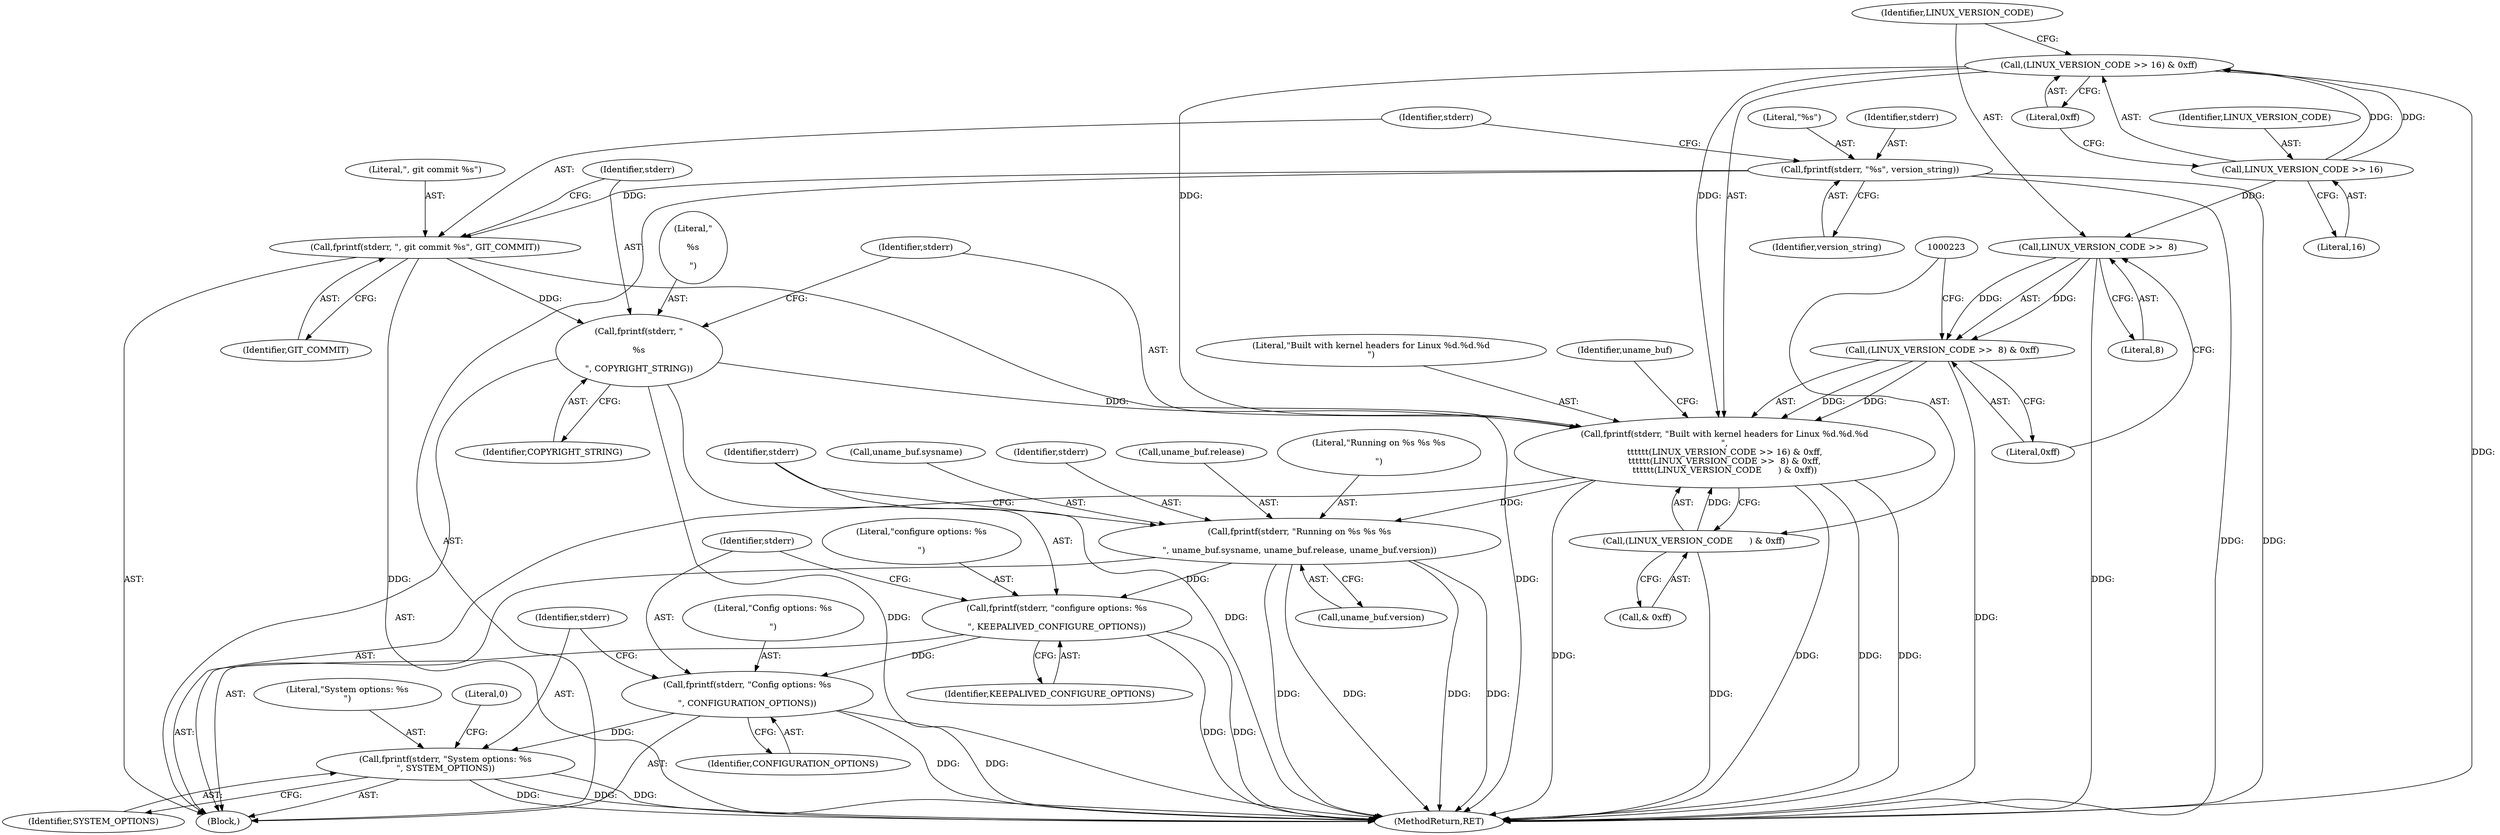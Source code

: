 digraph "0_keepalived_c6247a9ef2c7b33244ab1d3aa5d629ec49f0a067_2@API" {
"1000209" [label="(Call,fprintf(stderr, \"Built with kernel headers for Linux %d.%d.%d\n\",\n\t\t\t\t\t\t(LINUX_VERSION_CODE >> 16) & 0xff,\n\t\t\t\t\t\t(LINUX_VERSION_CODE >>  8) & 0xff,\n\t\t\t\t\t\t(LINUX_VERSION_CODE      ) & 0xff))"];
"1000205" [label="(Call,fprintf(stderr, \"\n\n%s\n\n\", COPYRIGHT_STRING))"];
"1000201" [label="(Call,fprintf(stderr, \", git commit %s\", GIT_COMMIT))"];
"1000197" [label="(Call,fprintf(stderr, \"%s\", version_string))"];
"1000212" [label="(Call,(LINUX_VERSION_CODE >> 16) & 0xff)"];
"1000213" [label="(Call,LINUX_VERSION_CODE >> 16)"];
"1000217" [label="(Call,(LINUX_VERSION_CODE >>  8) & 0xff)"];
"1000218" [label="(Call,LINUX_VERSION_CODE >>  8)"];
"1000222" [label="(Call,(LINUX_VERSION_CODE      ) & 0xff)"];
"1000229" [label="(Call,fprintf(stderr, \"Running on %s %s %s\n\n\", uname_buf.sysname, uname_buf.release, uname_buf.version))"];
"1000241" [label="(Call,fprintf(stderr, \"configure options: %s\n\n\", KEEPALIVED_CONFIGURE_OPTIONS))"];
"1000245" [label="(Call,fprintf(stderr, \"Config options: %s\n\n\", CONFIGURATION_OPTIONS))"];
"1000249" [label="(Call,fprintf(stderr, \"System options: %s\n\", SYSTEM_OPTIONS))"];
"1000209" [label="(Call,fprintf(stderr, \"Built with kernel headers for Linux %d.%d.%d\n\",\n\t\t\t\t\t\t(LINUX_VERSION_CODE >> 16) & 0xff,\n\t\t\t\t\t\t(LINUX_VERSION_CODE >>  8) & 0xff,\n\t\t\t\t\t\t(LINUX_VERSION_CODE      ) & 0xff))"];
"1000224" [label="(Call,& 0xff)"];
"1000204" [label="(Identifier,GIT_COMMIT)"];
"1000241" [label="(Call,fprintf(stderr, \"configure options: %s\n\n\", KEEPALIVED_CONFIGURE_OPTIONS))"];
"1000254" [label="(Literal,0)"];
"1000220" [label="(Literal,8)"];
"1000218" [label="(Call,LINUX_VERSION_CODE >>  8)"];
"1000200" [label="(Identifier,version_string)"];
"1000745" [label="(MethodReturn,RET)"];
"1000252" [label="(Identifier,SYSTEM_OPTIONS)"];
"1000210" [label="(Identifier,stderr)"];
"1000195" [label="(Block,)"];
"1000203" [label="(Literal,\", git commit %s\")"];
"1000247" [label="(Literal,\"Config options: %s\n\n\")"];
"1000212" [label="(Call,(LINUX_VERSION_CODE >> 16) & 0xff)"];
"1000230" [label="(Identifier,stderr)"];
"1000198" [label="(Identifier,stderr)"];
"1000251" [label="(Literal,\"System options: %s\n\")"];
"1000219" [label="(Identifier,LINUX_VERSION_CODE)"];
"1000250" [label="(Identifier,stderr)"];
"1000211" [label="(Literal,\"Built with kernel headers for Linux %d.%d.%d\n\")"];
"1000217" [label="(Call,(LINUX_VERSION_CODE >>  8) & 0xff)"];
"1000214" [label="(Identifier,LINUX_VERSION_CODE)"];
"1000197" [label="(Call,fprintf(stderr, \"%s\", version_string))"];
"1000229" [label="(Call,fprintf(stderr, \"Running on %s %s %s\n\n\", uname_buf.sysname, uname_buf.release, uname_buf.version))"];
"1000205" [label="(Call,fprintf(stderr, \"\n\n%s\n\n\", COPYRIGHT_STRING))"];
"1000248" [label="(Identifier,CONFIGURATION_OPTIONS)"];
"1000201" [label="(Call,fprintf(stderr, \", git commit %s\", GIT_COMMIT))"];
"1000244" [label="(Identifier,KEEPALIVED_CONFIGURE_OPTIONS)"];
"1000249" [label="(Call,fprintf(stderr, \"System options: %s\n\", SYSTEM_OPTIONS))"];
"1000213" [label="(Call,LINUX_VERSION_CODE >> 16)"];
"1000235" [label="(Call,uname_buf.release)"];
"1000221" [label="(Literal,0xff)"];
"1000231" [label="(Literal,\"Running on %s %s %s\n\n\")"];
"1000245" [label="(Call,fprintf(stderr, \"Config options: %s\n\n\", CONFIGURATION_OPTIONS))"];
"1000242" [label="(Identifier,stderr)"];
"1000215" [label="(Literal,16)"];
"1000206" [label="(Identifier,stderr)"];
"1000228" [label="(Identifier,uname_buf)"];
"1000238" [label="(Call,uname_buf.version)"];
"1000232" [label="(Call,uname_buf.sysname)"];
"1000243" [label="(Literal,\"configure options: %s\n\n\")"];
"1000208" [label="(Identifier,COPYRIGHT_STRING)"];
"1000216" [label="(Literal,0xff)"];
"1000246" [label="(Identifier,stderr)"];
"1000202" [label="(Identifier,stderr)"];
"1000222" [label="(Call,(LINUX_VERSION_CODE      ) & 0xff)"];
"1000199" [label="(Literal,\"%s\")"];
"1000207" [label="(Literal,\"\n\n%s\n\n\")"];
"1000209" -> "1000195"  [label="AST: "];
"1000209" -> "1000222"  [label="CFG: "];
"1000210" -> "1000209"  [label="AST: "];
"1000211" -> "1000209"  [label="AST: "];
"1000212" -> "1000209"  [label="AST: "];
"1000217" -> "1000209"  [label="AST: "];
"1000222" -> "1000209"  [label="AST: "];
"1000228" -> "1000209"  [label="CFG: "];
"1000209" -> "1000745"  [label="DDG: "];
"1000209" -> "1000745"  [label="DDG: "];
"1000209" -> "1000745"  [label="DDG: "];
"1000209" -> "1000745"  [label="DDG: "];
"1000205" -> "1000209"  [label="DDG: "];
"1000212" -> "1000209"  [label="DDG: "];
"1000212" -> "1000209"  [label="DDG: "];
"1000217" -> "1000209"  [label="DDG: "];
"1000217" -> "1000209"  [label="DDG: "];
"1000222" -> "1000209"  [label="DDG: "];
"1000209" -> "1000229"  [label="DDG: "];
"1000205" -> "1000195"  [label="AST: "];
"1000205" -> "1000208"  [label="CFG: "];
"1000206" -> "1000205"  [label="AST: "];
"1000207" -> "1000205"  [label="AST: "];
"1000208" -> "1000205"  [label="AST: "];
"1000210" -> "1000205"  [label="CFG: "];
"1000205" -> "1000745"  [label="DDG: "];
"1000205" -> "1000745"  [label="DDG: "];
"1000201" -> "1000205"  [label="DDG: "];
"1000201" -> "1000195"  [label="AST: "];
"1000201" -> "1000204"  [label="CFG: "];
"1000202" -> "1000201"  [label="AST: "];
"1000203" -> "1000201"  [label="AST: "];
"1000204" -> "1000201"  [label="AST: "];
"1000206" -> "1000201"  [label="CFG: "];
"1000201" -> "1000745"  [label="DDG: "];
"1000201" -> "1000745"  [label="DDG: "];
"1000197" -> "1000201"  [label="DDG: "];
"1000197" -> "1000195"  [label="AST: "];
"1000197" -> "1000200"  [label="CFG: "];
"1000198" -> "1000197"  [label="AST: "];
"1000199" -> "1000197"  [label="AST: "];
"1000200" -> "1000197"  [label="AST: "];
"1000202" -> "1000197"  [label="CFG: "];
"1000197" -> "1000745"  [label="DDG: "];
"1000197" -> "1000745"  [label="DDG: "];
"1000212" -> "1000216"  [label="CFG: "];
"1000213" -> "1000212"  [label="AST: "];
"1000216" -> "1000212"  [label="AST: "];
"1000219" -> "1000212"  [label="CFG: "];
"1000212" -> "1000745"  [label="DDG: "];
"1000213" -> "1000212"  [label="DDG: "];
"1000213" -> "1000212"  [label="DDG: "];
"1000213" -> "1000215"  [label="CFG: "];
"1000214" -> "1000213"  [label="AST: "];
"1000215" -> "1000213"  [label="AST: "];
"1000216" -> "1000213"  [label="CFG: "];
"1000213" -> "1000218"  [label="DDG: "];
"1000217" -> "1000221"  [label="CFG: "];
"1000218" -> "1000217"  [label="AST: "];
"1000221" -> "1000217"  [label="AST: "];
"1000223" -> "1000217"  [label="CFG: "];
"1000217" -> "1000745"  [label="DDG: "];
"1000218" -> "1000217"  [label="DDG: "];
"1000218" -> "1000217"  [label="DDG: "];
"1000218" -> "1000220"  [label="CFG: "];
"1000219" -> "1000218"  [label="AST: "];
"1000220" -> "1000218"  [label="AST: "];
"1000221" -> "1000218"  [label="CFG: "];
"1000218" -> "1000745"  [label="DDG: "];
"1000222" -> "1000224"  [label="CFG: "];
"1000223" -> "1000222"  [label="AST: "];
"1000224" -> "1000222"  [label="AST: "];
"1000222" -> "1000745"  [label="DDG: "];
"1000229" -> "1000195"  [label="AST: "];
"1000229" -> "1000238"  [label="CFG: "];
"1000230" -> "1000229"  [label="AST: "];
"1000231" -> "1000229"  [label="AST: "];
"1000232" -> "1000229"  [label="AST: "];
"1000235" -> "1000229"  [label="AST: "];
"1000238" -> "1000229"  [label="AST: "];
"1000242" -> "1000229"  [label="CFG: "];
"1000229" -> "1000745"  [label="DDG: "];
"1000229" -> "1000745"  [label="DDG: "];
"1000229" -> "1000745"  [label="DDG: "];
"1000229" -> "1000745"  [label="DDG: "];
"1000229" -> "1000241"  [label="DDG: "];
"1000241" -> "1000195"  [label="AST: "];
"1000241" -> "1000244"  [label="CFG: "];
"1000242" -> "1000241"  [label="AST: "];
"1000243" -> "1000241"  [label="AST: "];
"1000244" -> "1000241"  [label="AST: "];
"1000246" -> "1000241"  [label="CFG: "];
"1000241" -> "1000745"  [label="DDG: "];
"1000241" -> "1000745"  [label="DDG: "];
"1000241" -> "1000245"  [label="DDG: "];
"1000245" -> "1000195"  [label="AST: "];
"1000245" -> "1000248"  [label="CFG: "];
"1000246" -> "1000245"  [label="AST: "];
"1000247" -> "1000245"  [label="AST: "];
"1000248" -> "1000245"  [label="AST: "];
"1000250" -> "1000245"  [label="CFG: "];
"1000245" -> "1000745"  [label="DDG: "];
"1000245" -> "1000745"  [label="DDG: "];
"1000245" -> "1000249"  [label="DDG: "];
"1000249" -> "1000195"  [label="AST: "];
"1000249" -> "1000252"  [label="CFG: "];
"1000250" -> "1000249"  [label="AST: "];
"1000251" -> "1000249"  [label="AST: "];
"1000252" -> "1000249"  [label="AST: "];
"1000254" -> "1000249"  [label="CFG: "];
"1000249" -> "1000745"  [label="DDG: "];
"1000249" -> "1000745"  [label="DDG: "];
"1000249" -> "1000745"  [label="DDG: "];
}
